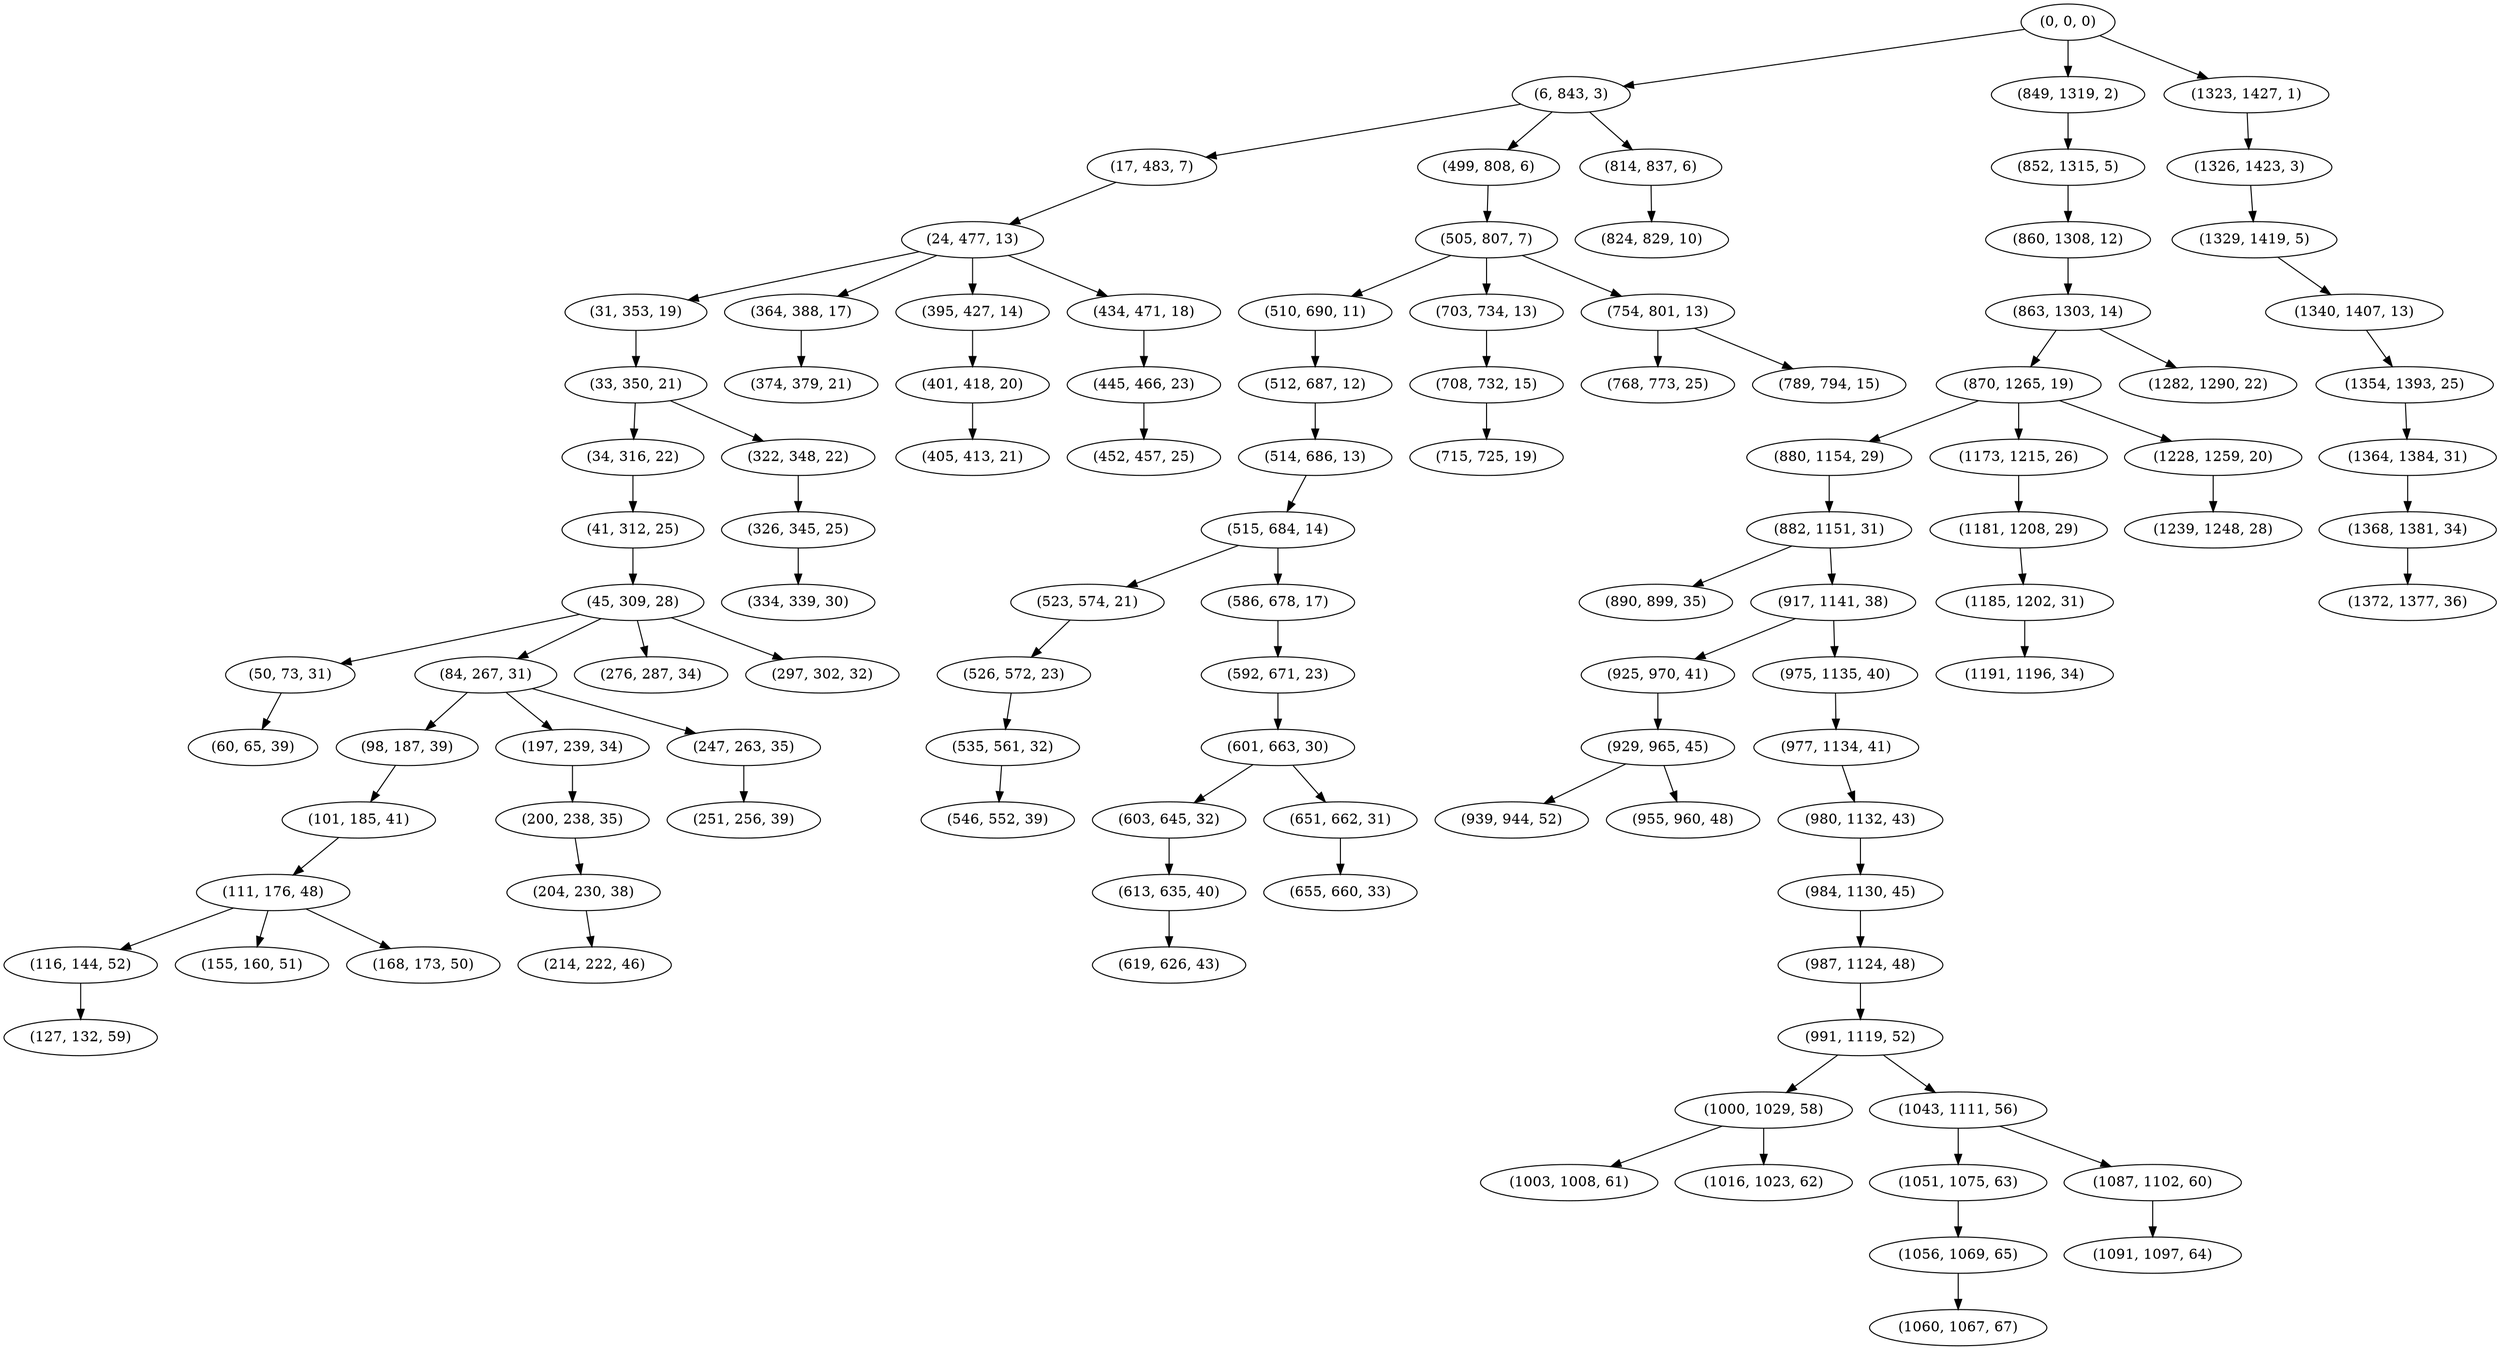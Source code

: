 digraph tree {
    "(0, 0, 0)";
    "(6, 843, 3)";
    "(17, 483, 7)";
    "(24, 477, 13)";
    "(31, 353, 19)";
    "(33, 350, 21)";
    "(34, 316, 22)";
    "(41, 312, 25)";
    "(45, 309, 28)";
    "(50, 73, 31)";
    "(60, 65, 39)";
    "(84, 267, 31)";
    "(98, 187, 39)";
    "(101, 185, 41)";
    "(111, 176, 48)";
    "(116, 144, 52)";
    "(127, 132, 59)";
    "(155, 160, 51)";
    "(168, 173, 50)";
    "(197, 239, 34)";
    "(200, 238, 35)";
    "(204, 230, 38)";
    "(214, 222, 46)";
    "(247, 263, 35)";
    "(251, 256, 39)";
    "(276, 287, 34)";
    "(297, 302, 32)";
    "(322, 348, 22)";
    "(326, 345, 25)";
    "(334, 339, 30)";
    "(364, 388, 17)";
    "(374, 379, 21)";
    "(395, 427, 14)";
    "(401, 418, 20)";
    "(405, 413, 21)";
    "(434, 471, 18)";
    "(445, 466, 23)";
    "(452, 457, 25)";
    "(499, 808, 6)";
    "(505, 807, 7)";
    "(510, 690, 11)";
    "(512, 687, 12)";
    "(514, 686, 13)";
    "(515, 684, 14)";
    "(523, 574, 21)";
    "(526, 572, 23)";
    "(535, 561, 32)";
    "(546, 552, 39)";
    "(586, 678, 17)";
    "(592, 671, 23)";
    "(601, 663, 30)";
    "(603, 645, 32)";
    "(613, 635, 40)";
    "(619, 626, 43)";
    "(651, 662, 31)";
    "(655, 660, 33)";
    "(703, 734, 13)";
    "(708, 732, 15)";
    "(715, 725, 19)";
    "(754, 801, 13)";
    "(768, 773, 25)";
    "(789, 794, 15)";
    "(814, 837, 6)";
    "(824, 829, 10)";
    "(849, 1319, 2)";
    "(852, 1315, 5)";
    "(860, 1308, 12)";
    "(863, 1303, 14)";
    "(870, 1265, 19)";
    "(880, 1154, 29)";
    "(882, 1151, 31)";
    "(890, 899, 35)";
    "(917, 1141, 38)";
    "(925, 970, 41)";
    "(929, 965, 45)";
    "(939, 944, 52)";
    "(955, 960, 48)";
    "(975, 1135, 40)";
    "(977, 1134, 41)";
    "(980, 1132, 43)";
    "(984, 1130, 45)";
    "(987, 1124, 48)";
    "(991, 1119, 52)";
    "(1000, 1029, 58)";
    "(1003, 1008, 61)";
    "(1016, 1023, 62)";
    "(1043, 1111, 56)";
    "(1051, 1075, 63)";
    "(1056, 1069, 65)";
    "(1060, 1067, 67)";
    "(1087, 1102, 60)";
    "(1091, 1097, 64)";
    "(1173, 1215, 26)";
    "(1181, 1208, 29)";
    "(1185, 1202, 31)";
    "(1191, 1196, 34)";
    "(1228, 1259, 20)";
    "(1239, 1248, 28)";
    "(1282, 1290, 22)";
    "(1323, 1427, 1)";
    "(1326, 1423, 3)";
    "(1329, 1419, 5)";
    "(1340, 1407, 13)";
    "(1354, 1393, 25)";
    "(1364, 1384, 31)";
    "(1368, 1381, 34)";
    "(1372, 1377, 36)";
    "(0, 0, 0)" -> "(6, 843, 3)";
    "(0, 0, 0)" -> "(849, 1319, 2)";
    "(0, 0, 0)" -> "(1323, 1427, 1)";
    "(6, 843, 3)" -> "(17, 483, 7)";
    "(6, 843, 3)" -> "(499, 808, 6)";
    "(6, 843, 3)" -> "(814, 837, 6)";
    "(17, 483, 7)" -> "(24, 477, 13)";
    "(24, 477, 13)" -> "(31, 353, 19)";
    "(24, 477, 13)" -> "(364, 388, 17)";
    "(24, 477, 13)" -> "(395, 427, 14)";
    "(24, 477, 13)" -> "(434, 471, 18)";
    "(31, 353, 19)" -> "(33, 350, 21)";
    "(33, 350, 21)" -> "(34, 316, 22)";
    "(33, 350, 21)" -> "(322, 348, 22)";
    "(34, 316, 22)" -> "(41, 312, 25)";
    "(41, 312, 25)" -> "(45, 309, 28)";
    "(45, 309, 28)" -> "(50, 73, 31)";
    "(45, 309, 28)" -> "(84, 267, 31)";
    "(45, 309, 28)" -> "(276, 287, 34)";
    "(45, 309, 28)" -> "(297, 302, 32)";
    "(50, 73, 31)" -> "(60, 65, 39)";
    "(84, 267, 31)" -> "(98, 187, 39)";
    "(84, 267, 31)" -> "(197, 239, 34)";
    "(84, 267, 31)" -> "(247, 263, 35)";
    "(98, 187, 39)" -> "(101, 185, 41)";
    "(101, 185, 41)" -> "(111, 176, 48)";
    "(111, 176, 48)" -> "(116, 144, 52)";
    "(111, 176, 48)" -> "(155, 160, 51)";
    "(111, 176, 48)" -> "(168, 173, 50)";
    "(116, 144, 52)" -> "(127, 132, 59)";
    "(197, 239, 34)" -> "(200, 238, 35)";
    "(200, 238, 35)" -> "(204, 230, 38)";
    "(204, 230, 38)" -> "(214, 222, 46)";
    "(247, 263, 35)" -> "(251, 256, 39)";
    "(322, 348, 22)" -> "(326, 345, 25)";
    "(326, 345, 25)" -> "(334, 339, 30)";
    "(364, 388, 17)" -> "(374, 379, 21)";
    "(395, 427, 14)" -> "(401, 418, 20)";
    "(401, 418, 20)" -> "(405, 413, 21)";
    "(434, 471, 18)" -> "(445, 466, 23)";
    "(445, 466, 23)" -> "(452, 457, 25)";
    "(499, 808, 6)" -> "(505, 807, 7)";
    "(505, 807, 7)" -> "(510, 690, 11)";
    "(505, 807, 7)" -> "(703, 734, 13)";
    "(505, 807, 7)" -> "(754, 801, 13)";
    "(510, 690, 11)" -> "(512, 687, 12)";
    "(512, 687, 12)" -> "(514, 686, 13)";
    "(514, 686, 13)" -> "(515, 684, 14)";
    "(515, 684, 14)" -> "(523, 574, 21)";
    "(515, 684, 14)" -> "(586, 678, 17)";
    "(523, 574, 21)" -> "(526, 572, 23)";
    "(526, 572, 23)" -> "(535, 561, 32)";
    "(535, 561, 32)" -> "(546, 552, 39)";
    "(586, 678, 17)" -> "(592, 671, 23)";
    "(592, 671, 23)" -> "(601, 663, 30)";
    "(601, 663, 30)" -> "(603, 645, 32)";
    "(601, 663, 30)" -> "(651, 662, 31)";
    "(603, 645, 32)" -> "(613, 635, 40)";
    "(613, 635, 40)" -> "(619, 626, 43)";
    "(651, 662, 31)" -> "(655, 660, 33)";
    "(703, 734, 13)" -> "(708, 732, 15)";
    "(708, 732, 15)" -> "(715, 725, 19)";
    "(754, 801, 13)" -> "(768, 773, 25)";
    "(754, 801, 13)" -> "(789, 794, 15)";
    "(814, 837, 6)" -> "(824, 829, 10)";
    "(849, 1319, 2)" -> "(852, 1315, 5)";
    "(852, 1315, 5)" -> "(860, 1308, 12)";
    "(860, 1308, 12)" -> "(863, 1303, 14)";
    "(863, 1303, 14)" -> "(870, 1265, 19)";
    "(863, 1303, 14)" -> "(1282, 1290, 22)";
    "(870, 1265, 19)" -> "(880, 1154, 29)";
    "(870, 1265, 19)" -> "(1173, 1215, 26)";
    "(870, 1265, 19)" -> "(1228, 1259, 20)";
    "(880, 1154, 29)" -> "(882, 1151, 31)";
    "(882, 1151, 31)" -> "(890, 899, 35)";
    "(882, 1151, 31)" -> "(917, 1141, 38)";
    "(917, 1141, 38)" -> "(925, 970, 41)";
    "(917, 1141, 38)" -> "(975, 1135, 40)";
    "(925, 970, 41)" -> "(929, 965, 45)";
    "(929, 965, 45)" -> "(939, 944, 52)";
    "(929, 965, 45)" -> "(955, 960, 48)";
    "(975, 1135, 40)" -> "(977, 1134, 41)";
    "(977, 1134, 41)" -> "(980, 1132, 43)";
    "(980, 1132, 43)" -> "(984, 1130, 45)";
    "(984, 1130, 45)" -> "(987, 1124, 48)";
    "(987, 1124, 48)" -> "(991, 1119, 52)";
    "(991, 1119, 52)" -> "(1000, 1029, 58)";
    "(991, 1119, 52)" -> "(1043, 1111, 56)";
    "(1000, 1029, 58)" -> "(1003, 1008, 61)";
    "(1000, 1029, 58)" -> "(1016, 1023, 62)";
    "(1043, 1111, 56)" -> "(1051, 1075, 63)";
    "(1043, 1111, 56)" -> "(1087, 1102, 60)";
    "(1051, 1075, 63)" -> "(1056, 1069, 65)";
    "(1056, 1069, 65)" -> "(1060, 1067, 67)";
    "(1087, 1102, 60)" -> "(1091, 1097, 64)";
    "(1173, 1215, 26)" -> "(1181, 1208, 29)";
    "(1181, 1208, 29)" -> "(1185, 1202, 31)";
    "(1185, 1202, 31)" -> "(1191, 1196, 34)";
    "(1228, 1259, 20)" -> "(1239, 1248, 28)";
    "(1323, 1427, 1)" -> "(1326, 1423, 3)";
    "(1326, 1423, 3)" -> "(1329, 1419, 5)";
    "(1329, 1419, 5)" -> "(1340, 1407, 13)";
    "(1340, 1407, 13)" -> "(1354, 1393, 25)";
    "(1354, 1393, 25)" -> "(1364, 1384, 31)";
    "(1364, 1384, 31)" -> "(1368, 1381, 34)";
    "(1368, 1381, 34)" -> "(1372, 1377, 36)";
}
